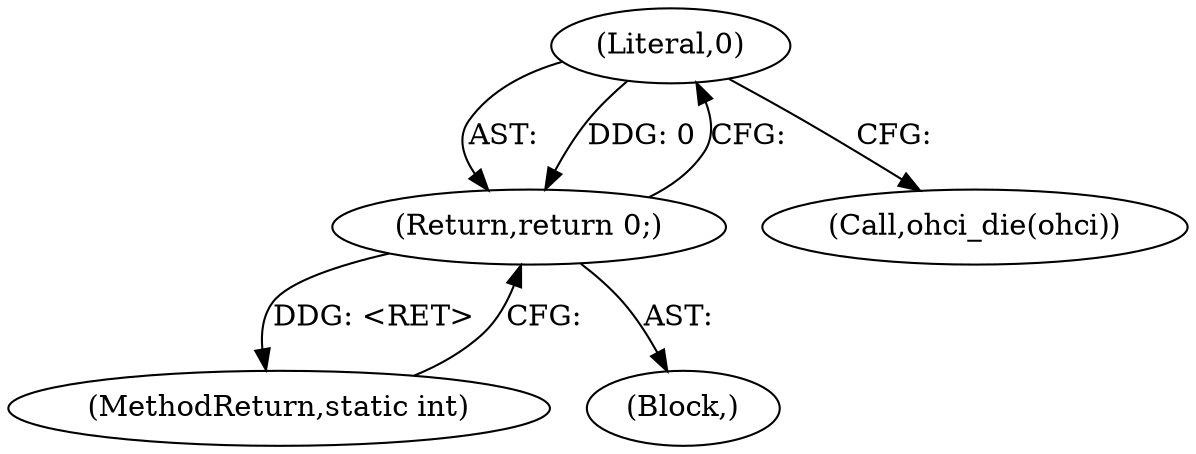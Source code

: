 digraph "1_qemu_26f670a244982335cc08943fb1ec099a2c81e42d@del" {
"1000157" [label="(Literal,0)"];
"1000156" [label="(Return,return 0;)"];
"1000157" [label="(Literal,0)"];
"1000156" [label="(Return,return 0;)"];
"1000154" [label="(Call,ohci_die(ohci))"];
"1000920" [label="(MethodReturn,static int)"];
"1000151" [label="(Block,)"];
"1000157" -> "1000156"  [label="AST: "];
"1000157" -> "1000154"  [label="CFG: "];
"1000156" -> "1000157"  [label="CFG: "];
"1000157" -> "1000156"  [label="DDG: 0"];
"1000156" -> "1000151"  [label="AST: "];
"1000920" -> "1000156"  [label="CFG: "];
"1000156" -> "1000920"  [label="DDG: <RET>"];
}
